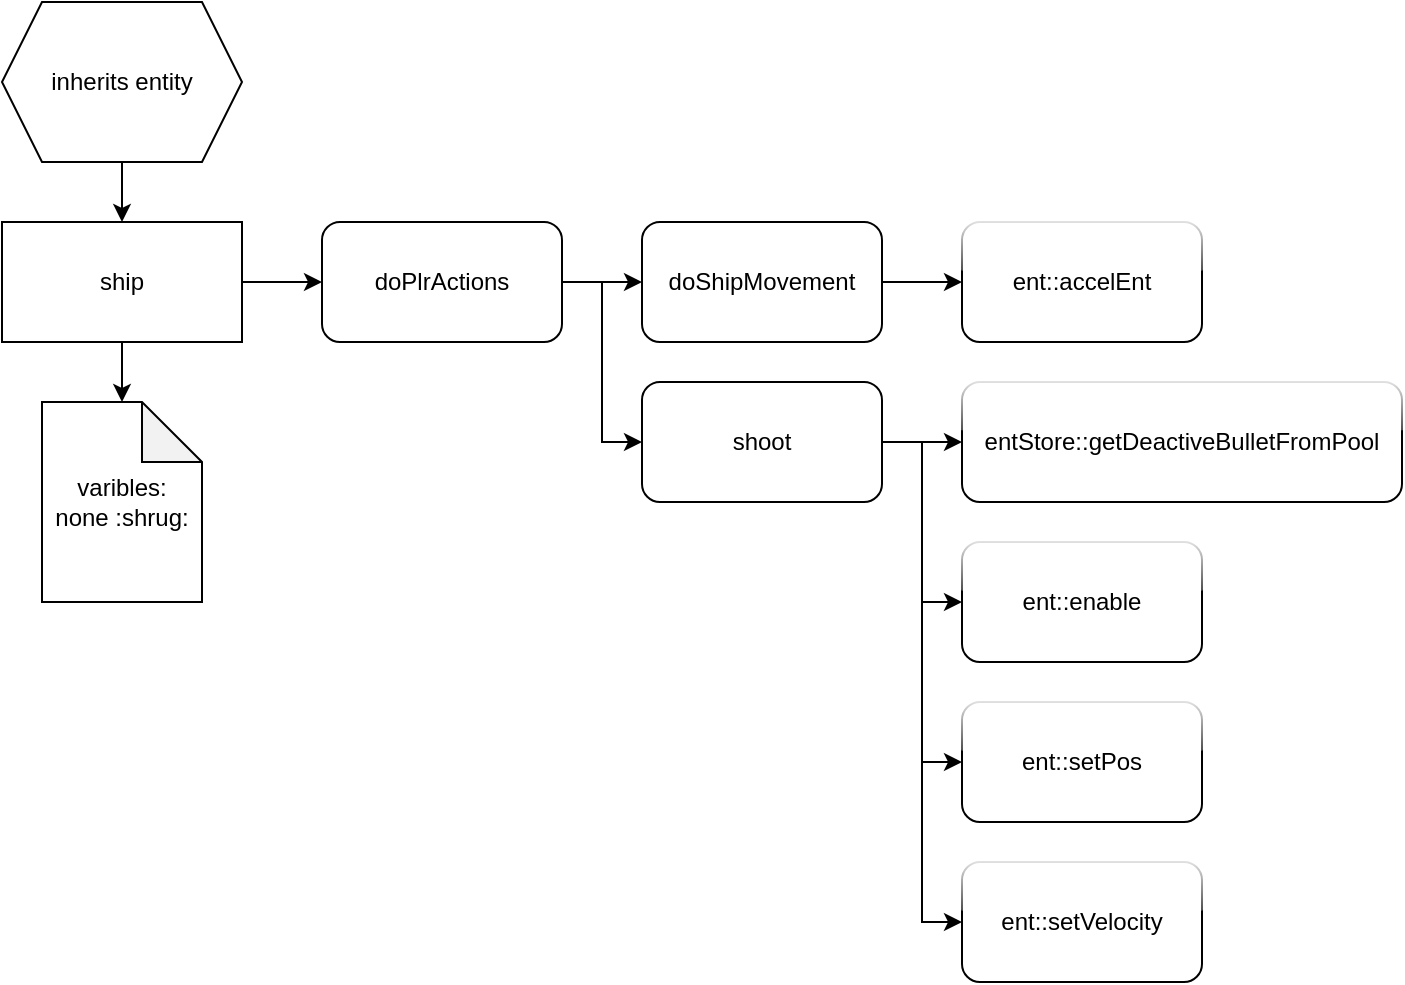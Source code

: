 <mxfile version="25.0.2">
  <diagram name="Page-1" id="iXp-CTc590EQoTmsI7h_">
    <mxGraphModel dx="1195" dy="703" grid="1" gridSize="10" guides="1" tooltips="1" connect="1" arrows="1" fold="1" page="1" pageScale="1" pageWidth="827" pageHeight="1169" math="0" shadow="0">
      <root>
        <mxCell id="0" />
        <mxCell id="1" parent="0" />
        <mxCell id="HeXtl-NpNPiob4jyIWow-8" style="edgeStyle=orthogonalEdgeStyle;rounded=0;orthogonalLoop=1;jettySize=auto;html=1;entryX=0;entryY=0.5;entryDx=0;entryDy=0;" edge="1" parent="1" source="HeXtl-NpNPiob4jyIWow-1" target="HeXtl-NpNPiob4jyIWow-7">
          <mxGeometry relative="1" as="geometry" />
        </mxCell>
        <mxCell id="HeXtl-NpNPiob4jyIWow-24" style="edgeStyle=orthogonalEdgeStyle;rounded=0;orthogonalLoop=1;jettySize=auto;html=1;" edge="1" parent="1" source="HeXtl-NpNPiob4jyIWow-1" target="HeXtl-NpNPiob4jyIWow-23">
          <mxGeometry relative="1" as="geometry" />
        </mxCell>
        <mxCell id="HeXtl-NpNPiob4jyIWow-1" value="ship" style="rounded=0;whiteSpace=wrap;html=1;" vertex="1" parent="1">
          <mxGeometry x="20" y="120" width="120" height="60" as="geometry" />
        </mxCell>
        <mxCell id="HeXtl-NpNPiob4jyIWow-5" style="edgeStyle=orthogonalEdgeStyle;rounded=0;orthogonalLoop=1;jettySize=auto;html=1;entryX=0.5;entryY=0;entryDx=0;entryDy=0;" edge="1" parent="1" source="HeXtl-NpNPiob4jyIWow-4" target="HeXtl-NpNPiob4jyIWow-1">
          <mxGeometry relative="1" as="geometry">
            <mxPoint x="160" y="90" as="targetPoint" />
            <Array as="points" />
          </mxGeometry>
        </mxCell>
        <mxCell id="HeXtl-NpNPiob4jyIWow-4" value="inherits&amp;nbsp;&lt;span class=&quot;module--definitions__pronunciation js-definitions-pronunciation&quot;&gt;&lt;/span&gt;entity" style="shape=hexagon;perimeter=hexagonPerimeter2;whiteSpace=wrap;html=1;fixedSize=1;" vertex="1" parent="1">
          <mxGeometry x="20" y="10" width="120" height="80" as="geometry" />
        </mxCell>
        <mxCell id="HeXtl-NpNPiob4jyIWow-10" value="" style="edgeStyle=orthogonalEdgeStyle;rounded=0;orthogonalLoop=1;jettySize=auto;html=1;" edge="1" parent="1" source="HeXtl-NpNPiob4jyIWow-7" target="HeXtl-NpNPiob4jyIWow-9">
          <mxGeometry relative="1" as="geometry" />
        </mxCell>
        <mxCell id="HeXtl-NpNPiob4jyIWow-14" style="edgeStyle=orthogonalEdgeStyle;rounded=0;orthogonalLoop=1;jettySize=auto;html=1;entryX=0;entryY=0.5;entryDx=0;entryDy=0;" edge="1" parent="1" source="HeXtl-NpNPiob4jyIWow-7" target="HeXtl-NpNPiob4jyIWow-13">
          <mxGeometry relative="1" as="geometry" />
        </mxCell>
        <mxCell id="HeXtl-NpNPiob4jyIWow-7" value="doPlrActions" style="rounded=1;whiteSpace=wrap;html=1;glass=0;" vertex="1" parent="1">
          <mxGeometry x="180" y="120" width="120" height="60" as="geometry" />
        </mxCell>
        <mxCell id="HeXtl-NpNPiob4jyIWow-12" value="" style="edgeStyle=orthogonalEdgeStyle;rounded=0;orthogonalLoop=1;jettySize=auto;html=1;" edge="1" parent="1" source="HeXtl-NpNPiob4jyIWow-9" target="HeXtl-NpNPiob4jyIWow-11">
          <mxGeometry relative="1" as="geometry" />
        </mxCell>
        <mxCell id="HeXtl-NpNPiob4jyIWow-9" value="doShipMovement" style="whiteSpace=wrap;html=1;rounded=1;glass=0;" vertex="1" parent="1">
          <mxGeometry x="340" y="120" width="120" height="60" as="geometry" />
        </mxCell>
        <mxCell id="HeXtl-NpNPiob4jyIWow-11" value="ent::accelEnt" style="whiteSpace=wrap;html=1;rounded=1;glass=1;" vertex="1" parent="1">
          <mxGeometry x="500" y="120" width="120" height="60" as="geometry" />
        </mxCell>
        <mxCell id="HeXtl-NpNPiob4jyIWow-16" value="" style="edgeStyle=orthogonalEdgeStyle;rounded=0;orthogonalLoop=1;jettySize=auto;html=1;" edge="1" parent="1" source="HeXtl-NpNPiob4jyIWow-13">
          <mxGeometry relative="1" as="geometry">
            <mxPoint x="500" y="230" as="targetPoint" />
          </mxGeometry>
        </mxCell>
        <mxCell id="HeXtl-NpNPiob4jyIWow-18" style="edgeStyle=orthogonalEdgeStyle;rounded=0;orthogonalLoop=1;jettySize=auto;html=1;entryX=0;entryY=0.5;entryDx=0;entryDy=0;" edge="1" parent="1" source="HeXtl-NpNPiob4jyIWow-13" target="HeXtl-NpNPiob4jyIWow-17">
          <mxGeometry relative="1" as="geometry" />
        </mxCell>
        <mxCell id="HeXtl-NpNPiob4jyIWow-21" style="edgeStyle=orthogonalEdgeStyle;rounded=0;orthogonalLoop=1;jettySize=auto;html=1;entryX=0;entryY=0.5;entryDx=0;entryDy=0;" edge="1" parent="1" source="HeXtl-NpNPiob4jyIWow-13" target="HeXtl-NpNPiob4jyIWow-19">
          <mxGeometry relative="1" as="geometry" />
        </mxCell>
        <mxCell id="HeXtl-NpNPiob4jyIWow-22" style="edgeStyle=orthogonalEdgeStyle;rounded=0;orthogonalLoop=1;jettySize=auto;html=1;entryX=0;entryY=0.5;entryDx=0;entryDy=0;" edge="1" parent="1" source="HeXtl-NpNPiob4jyIWow-13" target="HeXtl-NpNPiob4jyIWow-20">
          <mxGeometry relative="1" as="geometry" />
        </mxCell>
        <mxCell id="HeXtl-NpNPiob4jyIWow-13" value="shoot" style="whiteSpace=wrap;html=1;rounded=1;glass=0;" vertex="1" parent="1">
          <mxGeometry x="340" y="200" width="120" height="60" as="geometry" />
        </mxCell>
        <mxCell id="HeXtl-NpNPiob4jyIWow-15" value="entStore::getDeactiveBulletFromPool" style="whiteSpace=wrap;html=1;rounded=1;glass=1;" vertex="1" parent="1">
          <mxGeometry x="500" y="200" width="220" height="60" as="geometry" />
        </mxCell>
        <mxCell id="HeXtl-NpNPiob4jyIWow-17" value="ent::enable" style="whiteSpace=wrap;html=1;rounded=1;glass=1;" vertex="1" parent="1">
          <mxGeometry x="500" y="280" width="120" height="60" as="geometry" />
        </mxCell>
        <mxCell id="HeXtl-NpNPiob4jyIWow-19" value="ent::setPos" style="whiteSpace=wrap;html=1;rounded=1;glass=1;" vertex="1" parent="1">
          <mxGeometry x="500" y="360" width="120" height="60" as="geometry" />
        </mxCell>
        <mxCell id="HeXtl-NpNPiob4jyIWow-20" value="ent::setVelocity" style="whiteSpace=wrap;html=1;rounded=1;glass=1;" vertex="1" parent="1">
          <mxGeometry x="500" y="440" width="120" height="60" as="geometry" />
        </mxCell>
        <mxCell id="HeXtl-NpNPiob4jyIWow-23" value="varibles:&lt;div&gt;none :shrug:&lt;/div&gt;" style="shape=note;whiteSpace=wrap;html=1;backgroundOutline=1;darkOpacity=0.05;" vertex="1" parent="1">
          <mxGeometry x="40" y="210" width="80" height="100" as="geometry" />
        </mxCell>
      </root>
    </mxGraphModel>
  </diagram>
</mxfile>
